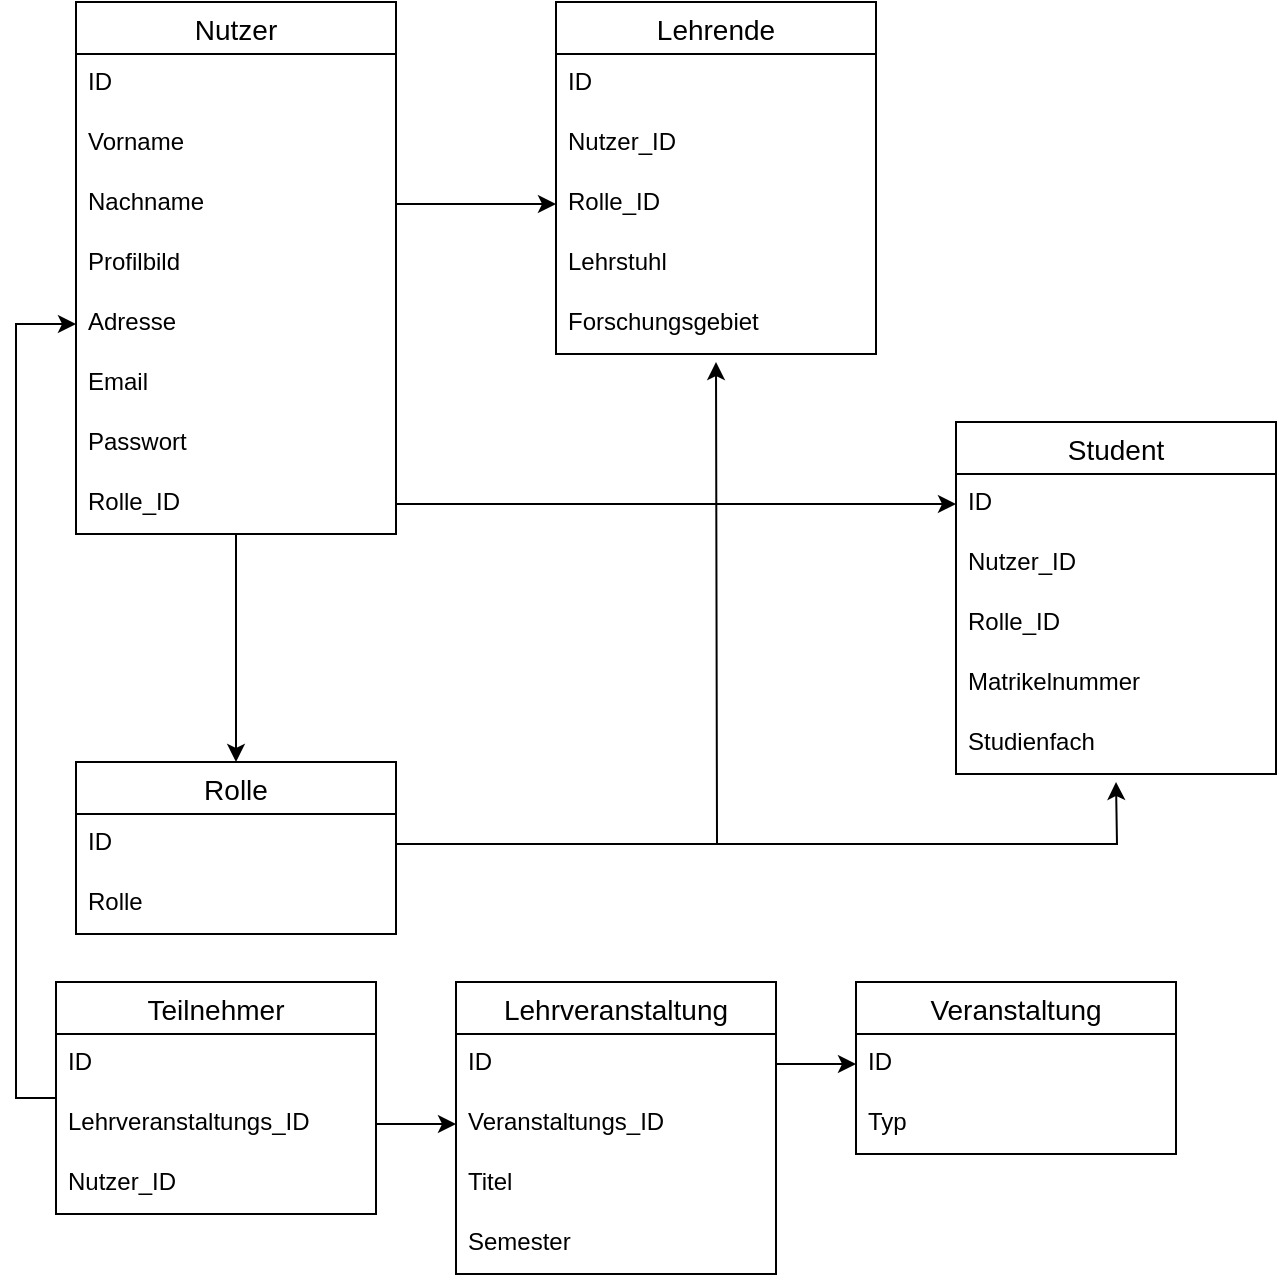 <mxfile version="14.1.8" type="device"><diagram id="qS8NizvksbhyvLYV3KNh" name="Page-1"><mxGraphModel dx="659" dy="575" grid="1" gridSize="10" guides="1" tooltips="1" connect="1" arrows="1" fold="1" page="1" pageScale="1" pageWidth="827" pageHeight="1169" math="0" shadow="0"><root><mxCell id="0"/><mxCell id="1" parent="0"/><mxCell id="W3UwhasWIlIetXnZFgkW-57" style="edgeStyle=orthogonalEdgeStyle;rounded=0;orthogonalLoop=1;jettySize=auto;html=1;exitX=0.5;exitY=1;exitDx=0;exitDy=0;entryX=0.5;entryY=0;entryDx=0;entryDy=0;" edge="1" parent="1" source="W3UwhasWIlIetXnZFgkW-17" target="W3UwhasWIlIetXnZFgkW-49"><mxGeometry relative="1" as="geometry"/></mxCell><mxCell id="W3UwhasWIlIetXnZFgkW-17" value="Nutzer" style="swimlane;fontStyle=0;childLayout=stackLayout;horizontal=1;startSize=26;horizontalStack=0;resizeParent=1;resizeParentMax=0;resizeLast=0;collapsible=1;marginBottom=0;align=center;fontSize=14;" vertex="1" parent="1"><mxGeometry x="50" y="30" width="160" height="266" as="geometry"/></mxCell><mxCell id="W3UwhasWIlIetXnZFgkW-18" value="ID" style="text;strokeColor=none;fillColor=none;spacingLeft=4;spacingRight=4;overflow=hidden;rotatable=0;points=[[0,0.5],[1,0.5]];portConstraint=eastwest;fontSize=12;" vertex="1" parent="W3UwhasWIlIetXnZFgkW-17"><mxGeometry y="26" width="160" height="30" as="geometry"/></mxCell><mxCell id="W3UwhasWIlIetXnZFgkW-35" value="Vorname" style="text;strokeColor=none;fillColor=none;spacingLeft=4;spacingRight=4;overflow=hidden;rotatable=0;points=[[0,0.5],[1,0.5]];portConstraint=eastwest;fontSize=12;" vertex="1" parent="W3UwhasWIlIetXnZFgkW-17"><mxGeometry y="56" width="160" height="30" as="geometry"/></mxCell><mxCell id="W3UwhasWIlIetXnZFgkW-36" value="Nachname" style="text;strokeColor=none;fillColor=none;spacingLeft=4;spacingRight=4;overflow=hidden;rotatable=0;points=[[0,0.5],[1,0.5]];portConstraint=eastwest;fontSize=12;" vertex="1" parent="W3UwhasWIlIetXnZFgkW-17"><mxGeometry y="86" width="160" height="30" as="geometry"/></mxCell><mxCell id="W3UwhasWIlIetXnZFgkW-45" value="Profilbild" style="text;strokeColor=none;fillColor=none;spacingLeft=4;spacingRight=4;overflow=hidden;rotatable=0;points=[[0,0.5],[1,0.5]];portConstraint=eastwest;fontSize=12;" vertex="1" parent="W3UwhasWIlIetXnZFgkW-17"><mxGeometry y="116" width="160" height="30" as="geometry"/></mxCell><mxCell id="W3UwhasWIlIetXnZFgkW-46" value="Adresse" style="text;strokeColor=none;fillColor=none;spacingLeft=4;spacingRight=4;overflow=hidden;rotatable=0;points=[[0,0.5],[1,0.5]];portConstraint=eastwest;fontSize=12;" vertex="1" parent="W3UwhasWIlIetXnZFgkW-17"><mxGeometry y="146" width="160" height="30" as="geometry"/></mxCell><mxCell id="W3UwhasWIlIetXnZFgkW-20" value="Email" style="text;strokeColor=none;fillColor=none;spacingLeft=4;spacingRight=4;overflow=hidden;rotatable=0;points=[[0,0.5],[1,0.5]];portConstraint=eastwest;fontSize=12;" vertex="1" parent="W3UwhasWIlIetXnZFgkW-17"><mxGeometry y="176" width="160" height="30" as="geometry"/></mxCell><mxCell id="W3UwhasWIlIetXnZFgkW-22" value="Passwort" style="text;strokeColor=none;fillColor=none;spacingLeft=4;spacingRight=4;overflow=hidden;rotatable=0;points=[[0,0.5],[1,0.5]];portConstraint=eastwest;fontSize=12;" vertex="1" parent="W3UwhasWIlIetXnZFgkW-17"><mxGeometry y="206" width="160" height="30" as="geometry"/></mxCell><mxCell id="W3UwhasWIlIetXnZFgkW-23" value="Rolle_ID" style="text;strokeColor=none;fillColor=none;spacingLeft=4;spacingRight=4;overflow=hidden;rotatable=0;points=[[0,0.5],[1,0.5]];portConstraint=eastwest;fontSize=12;" vertex="1" parent="W3UwhasWIlIetXnZFgkW-17"><mxGeometry y="236" width="160" height="30" as="geometry"/></mxCell><mxCell id="W3UwhasWIlIetXnZFgkW-37" value="Lehrende" style="swimlane;fontStyle=0;childLayout=stackLayout;horizontal=1;startSize=26;horizontalStack=0;resizeParent=1;resizeParentMax=0;resizeLast=0;collapsible=1;marginBottom=0;align=center;fontSize=14;" vertex="1" parent="1"><mxGeometry x="290" y="30" width="160" height="176" as="geometry"/></mxCell><mxCell id="W3UwhasWIlIetXnZFgkW-38" value="ID" style="text;strokeColor=none;fillColor=none;spacingLeft=4;spacingRight=4;overflow=hidden;rotatable=0;points=[[0,0.5],[1,0.5]];portConstraint=eastwest;fontSize=12;" vertex="1" parent="W3UwhasWIlIetXnZFgkW-37"><mxGeometry y="26" width="160" height="30" as="geometry"/></mxCell><mxCell id="W3UwhasWIlIetXnZFgkW-39" value="Nutzer_ID" style="text;strokeColor=none;fillColor=none;spacingLeft=4;spacingRight=4;overflow=hidden;rotatable=0;points=[[0,0.5],[1,0.5]];portConstraint=eastwest;fontSize=12;" vertex="1" parent="W3UwhasWIlIetXnZFgkW-37"><mxGeometry y="56" width="160" height="30" as="geometry"/></mxCell><mxCell id="W3UwhasWIlIetXnZFgkW-54" value="Rolle_ID" style="text;strokeColor=none;fillColor=none;spacingLeft=4;spacingRight=4;overflow=hidden;rotatable=0;points=[[0,0.5],[1,0.5]];portConstraint=eastwest;fontSize=12;" vertex="1" parent="W3UwhasWIlIetXnZFgkW-37"><mxGeometry y="86" width="160" height="30" as="geometry"/></mxCell><mxCell id="W3UwhasWIlIetXnZFgkW-40" value="Lehrstuhl" style="text;strokeColor=none;fillColor=none;spacingLeft=4;spacingRight=4;overflow=hidden;rotatable=0;points=[[0,0.5],[1,0.5]];portConstraint=eastwest;fontSize=12;" vertex="1" parent="W3UwhasWIlIetXnZFgkW-37"><mxGeometry y="116" width="160" height="30" as="geometry"/></mxCell><mxCell id="W3UwhasWIlIetXnZFgkW-47" value="Forschungsgebiet" style="text;strokeColor=none;fillColor=none;spacingLeft=4;spacingRight=4;overflow=hidden;rotatable=0;points=[[0,0.5],[1,0.5]];portConstraint=eastwest;fontSize=12;" vertex="1" parent="W3UwhasWIlIetXnZFgkW-37"><mxGeometry y="146" width="160" height="30" as="geometry"/></mxCell><mxCell id="W3UwhasWIlIetXnZFgkW-41" value="Student" style="swimlane;fontStyle=0;childLayout=stackLayout;horizontal=1;startSize=26;horizontalStack=0;resizeParent=1;resizeParentMax=0;resizeLast=0;collapsible=1;marginBottom=0;align=center;fontSize=14;" vertex="1" parent="1"><mxGeometry x="490" y="240" width="160" height="176" as="geometry"/></mxCell><mxCell id="W3UwhasWIlIetXnZFgkW-42" value="ID" style="text;strokeColor=none;fillColor=none;spacingLeft=4;spacingRight=4;overflow=hidden;rotatable=0;points=[[0,0.5],[1,0.5]];portConstraint=eastwest;fontSize=12;" vertex="1" parent="W3UwhasWIlIetXnZFgkW-41"><mxGeometry y="26" width="160" height="30" as="geometry"/></mxCell><mxCell id="W3UwhasWIlIetXnZFgkW-43" value="Nutzer_ID" style="text;strokeColor=none;fillColor=none;spacingLeft=4;spacingRight=4;overflow=hidden;rotatable=0;points=[[0,0.5],[1,0.5]];portConstraint=eastwest;fontSize=12;" vertex="1" parent="W3UwhasWIlIetXnZFgkW-41"><mxGeometry y="56" width="160" height="30" as="geometry"/></mxCell><mxCell id="W3UwhasWIlIetXnZFgkW-55" value="Rolle_ID" style="text;strokeColor=none;fillColor=none;spacingLeft=4;spacingRight=4;overflow=hidden;rotatable=0;points=[[0,0.5],[1,0.5]];portConstraint=eastwest;fontSize=12;" vertex="1" parent="W3UwhasWIlIetXnZFgkW-41"><mxGeometry y="86" width="160" height="30" as="geometry"/></mxCell><mxCell id="W3UwhasWIlIetXnZFgkW-44" value="Matrikelnummer" style="text;strokeColor=none;fillColor=none;spacingLeft=4;spacingRight=4;overflow=hidden;rotatable=0;points=[[0,0.5],[1,0.5]];portConstraint=eastwest;fontSize=12;" vertex="1" parent="W3UwhasWIlIetXnZFgkW-41"><mxGeometry y="116" width="160" height="30" as="geometry"/></mxCell><mxCell id="W3UwhasWIlIetXnZFgkW-48" value="Studienfach" style="text;strokeColor=none;fillColor=none;spacingLeft=4;spacingRight=4;overflow=hidden;rotatable=0;points=[[0,0.5],[1,0.5]];portConstraint=eastwest;fontSize=12;" vertex="1" parent="W3UwhasWIlIetXnZFgkW-41"><mxGeometry y="146" width="160" height="30" as="geometry"/></mxCell><mxCell id="W3UwhasWIlIetXnZFgkW-49" value="Rolle" style="swimlane;fontStyle=0;childLayout=stackLayout;horizontal=1;startSize=26;horizontalStack=0;resizeParent=1;resizeParentMax=0;resizeLast=0;collapsible=1;marginBottom=0;align=center;fontSize=14;" vertex="1" parent="1"><mxGeometry x="50" y="410" width="160" height="86" as="geometry"/></mxCell><mxCell id="W3UwhasWIlIetXnZFgkW-50" value="ID" style="text;strokeColor=none;fillColor=none;spacingLeft=4;spacingRight=4;overflow=hidden;rotatable=0;points=[[0,0.5],[1,0.5]];portConstraint=eastwest;fontSize=12;" vertex="1" parent="W3UwhasWIlIetXnZFgkW-49"><mxGeometry y="26" width="160" height="30" as="geometry"/></mxCell><mxCell id="W3UwhasWIlIetXnZFgkW-51" value="Rolle" style="text;strokeColor=none;fillColor=none;spacingLeft=4;spacingRight=4;overflow=hidden;rotatable=0;points=[[0,0.5],[1,0.5]];portConstraint=eastwest;fontSize=12;" vertex="1" parent="W3UwhasWIlIetXnZFgkW-49"><mxGeometry y="56" width="160" height="30" as="geometry"/></mxCell><mxCell id="W3UwhasWIlIetXnZFgkW-59" style="edgeStyle=orthogonalEdgeStyle;rounded=0;orthogonalLoop=1;jettySize=auto;html=1;exitX=1;exitY=0.5;exitDx=0;exitDy=0;" edge="1" parent="1" source="W3UwhasWIlIetXnZFgkW-50"><mxGeometry relative="1" as="geometry"><mxPoint x="370" y="210" as="targetPoint"/></mxGeometry></mxCell><mxCell id="W3UwhasWIlIetXnZFgkW-60" style="edgeStyle=orthogonalEdgeStyle;rounded=0;orthogonalLoop=1;jettySize=auto;html=1;exitX=1;exitY=0.5;exitDx=0;exitDy=0;entryX=0;entryY=0.5;entryDx=0;entryDy=0;" edge="1" parent="1" source="W3UwhasWIlIetXnZFgkW-36" target="W3UwhasWIlIetXnZFgkW-54"><mxGeometry relative="1" as="geometry"/></mxCell><mxCell id="W3UwhasWIlIetXnZFgkW-61" style="edgeStyle=orthogonalEdgeStyle;rounded=0;orthogonalLoop=1;jettySize=auto;html=1;exitX=1;exitY=0.5;exitDx=0;exitDy=0;entryX=0;entryY=0.5;entryDx=0;entryDy=0;" edge="1" parent="1" source="W3UwhasWIlIetXnZFgkW-23" target="W3UwhasWIlIetXnZFgkW-42"><mxGeometry relative="1" as="geometry"/></mxCell><mxCell id="W3UwhasWIlIetXnZFgkW-62" style="edgeStyle=orthogonalEdgeStyle;rounded=0;orthogonalLoop=1;jettySize=auto;html=1;exitX=1;exitY=0.5;exitDx=0;exitDy=0;" edge="1" parent="1" source="W3UwhasWIlIetXnZFgkW-50"><mxGeometry relative="1" as="geometry"><mxPoint x="570" y="420" as="targetPoint"/></mxGeometry></mxCell><mxCell id="W3UwhasWIlIetXnZFgkW-63" value="Lehrveranstaltung" style="swimlane;fontStyle=0;childLayout=stackLayout;horizontal=1;startSize=26;horizontalStack=0;resizeParent=1;resizeParentMax=0;resizeLast=0;collapsible=1;marginBottom=0;align=center;fontSize=14;" vertex="1" parent="1"><mxGeometry x="240" y="520" width="160" height="146" as="geometry"/></mxCell><mxCell id="W3UwhasWIlIetXnZFgkW-64" value="ID" style="text;strokeColor=none;fillColor=none;spacingLeft=4;spacingRight=4;overflow=hidden;rotatable=0;points=[[0,0.5],[1,0.5]];portConstraint=eastwest;fontSize=12;" vertex="1" parent="W3UwhasWIlIetXnZFgkW-63"><mxGeometry y="26" width="160" height="30" as="geometry"/></mxCell><mxCell id="W3UwhasWIlIetXnZFgkW-65" value="Veranstaltungs_ID" style="text;strokeColor=none;fillColor=none;spacingLeft=4;spacingRight=4;overflow=hidden;rotatable=0;points=[[0,0.5],[1,0.5]];portConstraint=eastwest;fontSize=12;" vertex="1" parent="W3UwhasWIlIetXnZFgkW-63"><mxGeometry y="56" width="160" height="30" as="geometry"/></mxCell><mxCell id="W3UwhasWIlIetXnZFgkW-69" value="Titel" style="text;strokeColor=none;fillColor=none;spacingLeft=4;spacingRight=4;overflow=hidden;rotatable=0;points=[[0,0.5],[1,0.5]];portConstraint=eastwest;fontSize=12;" vertex="1" parent="W3UwhasWIlIetXnZFgkW-63"><mxGeometry y="86" width="160" height="30" as="geometry"/></mxCell><mxCell id="W3UwhasWIlIetXnZFgkW-70" value="Semester" style="text;strokeColor=none;fillColor=none;spacingLeft=4;spacingRight=4;overflow=hidden;rotatable=0;points=[[0,0.5],[1,0.5]];portConstraint=eastwest;fontSize=12;" vertex="1" parent="W3UwhasWIlIetXnZFgkW-63"><mxGeometry y="116" width="160" height="30" as="geometry"/></mxCell><mxCell id="W3UwhasWIlIetXnZFgkW-66" value="Veranstaltung" style="swimlane;fontStyle=0;childLayout=stackLayout;horizontal=1;startSize=26;horizontalStack=0;resizeParent=1;resizeParentMax=0;resizeLast=0;collapsible=1;marginBottom=0;align=center;fontSize=14;" vertex="1" parent="1"><mxGeometry x="440" y="520" width="160" height="86" as="geometry"/></mxCell><mxCell id="W3UwhasWIlIetXnZFgkW-67" value="ID" style="text;strokeColor=none;fillColor=none;spacingLeft=4;spacingRight=4;overflow=hidden;rotatable=0;points=[[0,0.5],[1,0.5]];portConstraint=eastwest;fontSize=12;" vertex="1" parent="W3UwhasWIlIetXnZFgkW-66"><mxGeometry y="26" width="160" height="30" as="geometry"/></mxCell><mxCell id="W3UwhasWIlIetXnZFgkW-68" value="Typ" style="text;strokeColor=none;fillColor=none;spacingLeft=4;spacingRight=4;overflow=hidden;rotatable=0;points=[[0,0.5],[1,0.5]];portConstraint=eastwest;fontSize=12;" vertex="1" parent="W3UwhasWIlIetXnZFgkW-66"><mxGeometry y="56" width="160" height="30" as="geometry"/></mxCell><mxCell id="W3UwhasWIlIetXnZFgkW-78" style="edgeStyle=orthogonalEdgeStyle;rounded=0;orthogonalLoop=1;jettySize=auto;html=1;exitX=0;exitY=0.5;exitDx=0;exitDy=0;entryX=0;entryY=0.5;entryDx=0;entryDy=0;" edge="1" parent="1" source="W3UwhasWIlIetXnZFgkW-71" target="W3UwhasWIlIetXnZFgkW-46"><mxGeometry relative="1" as="geometry"/></mxCell><mxCell id="W3UwhasWIlIetXnZFgkW-71" value="Teilnehmer" style="swimlane;fontStyle=0;childLayout=stackLayout;horizontal=1;startSize=26;horizontalStack=0;resizeParent=1;resizeParentMax=0;resizeLast=0;collapsible=1;marginBottom=0;align=center;fontSize=14;" vertex="1" parent="1"><mxGeometry x="40" y="520" width="160" height="116" as="geometry"/></mxCell><mxCell id="W3UwhasWIlIetXnZFgkW-72" value="ID" style="text;strokeColor=none;fillColor=none;spacingLeft=4;spacingRight=4;overflow=hidden;rotatable=0;points=[[0,0.5],[1,0.5]];portConstraint=eastwest;fontSize=12;" vertex="1" parent="W3UwhasWIlIetXnZFgkW-71"><mxGeometry y="26" width="160" height="30" as="geometry"/></mxCell><mxCell id="W3UwhasWIlIetXnZFgkW-73" value="Lehrveranstaltungs_ID" style="text;strokeColor=none;fillColor=none;spacingLeft=4;spacingRight=4;overflow=hidden;rotatable=0;points=[[0,0.5],[1,0.5]];portConstraint=eastwest;fontSize=12;" vertex="1" parent="W3UwhasWIlIetXnZFgkW-71"><mxGeometry y="56" width="160" height="30" as="geometry"/></mxCell><mxCell id="W3UwhasWIlIetXnZFgkW-74" value="Nutzer_ID" style="text;strokeColor=none;fillColor=none;spacingLeft=4;spacingRight=4;overflow=hidden;rotatable=0;points=[[0,0.5],[1,0.5]];portConstraint=eastwest;fontSize=12;" vertex="1" parent="W3UwhasWIlIetXnZFgkW-71"><mxGeometry y="86" width="160" height="30" as="geometry"/></mxCell><mxCell id="W3UwhasWIlIetXnZFgkW-76" style="edgeStyle=orthogonalEdgeStyle;rounded=0;orthogonalLoop=1;jettySize=auto;html=1;exitX=1;exitY=0.5;exitDx=0;exitDy=0;entryX=0;entryY=0.5;entryDx=0;entryDy=0;" edge="1" parent="1" source="W3UwhasWIlIetXnZFgkW-64" target="W3UwhasWIlIetXnZFgkW-67"><mxGeometry relative="1" as="geometry"/></mxCell><mxCell id="W3UwhasWIlIetXnZFgkW-77" style="edgeStyle=orthogonalEdgeStyle;rounded=0;orthogonalLoop=1;jettySize=auto;html=1;exitX=1;exitY=0.5;exitDx=0;exitDy=0;entryX=0;entryY=0.5;entryDx=0;entryDy=0;" edge="1" parent="1" source="W3UwhasWIlIetXnZFgkW-73" target="W3UwhasWIlIetXnZFgkW-65"><mxGeometry relative="1" as="geometry"/></mxCell></root></mxGraphModel></diagram></mxfile>